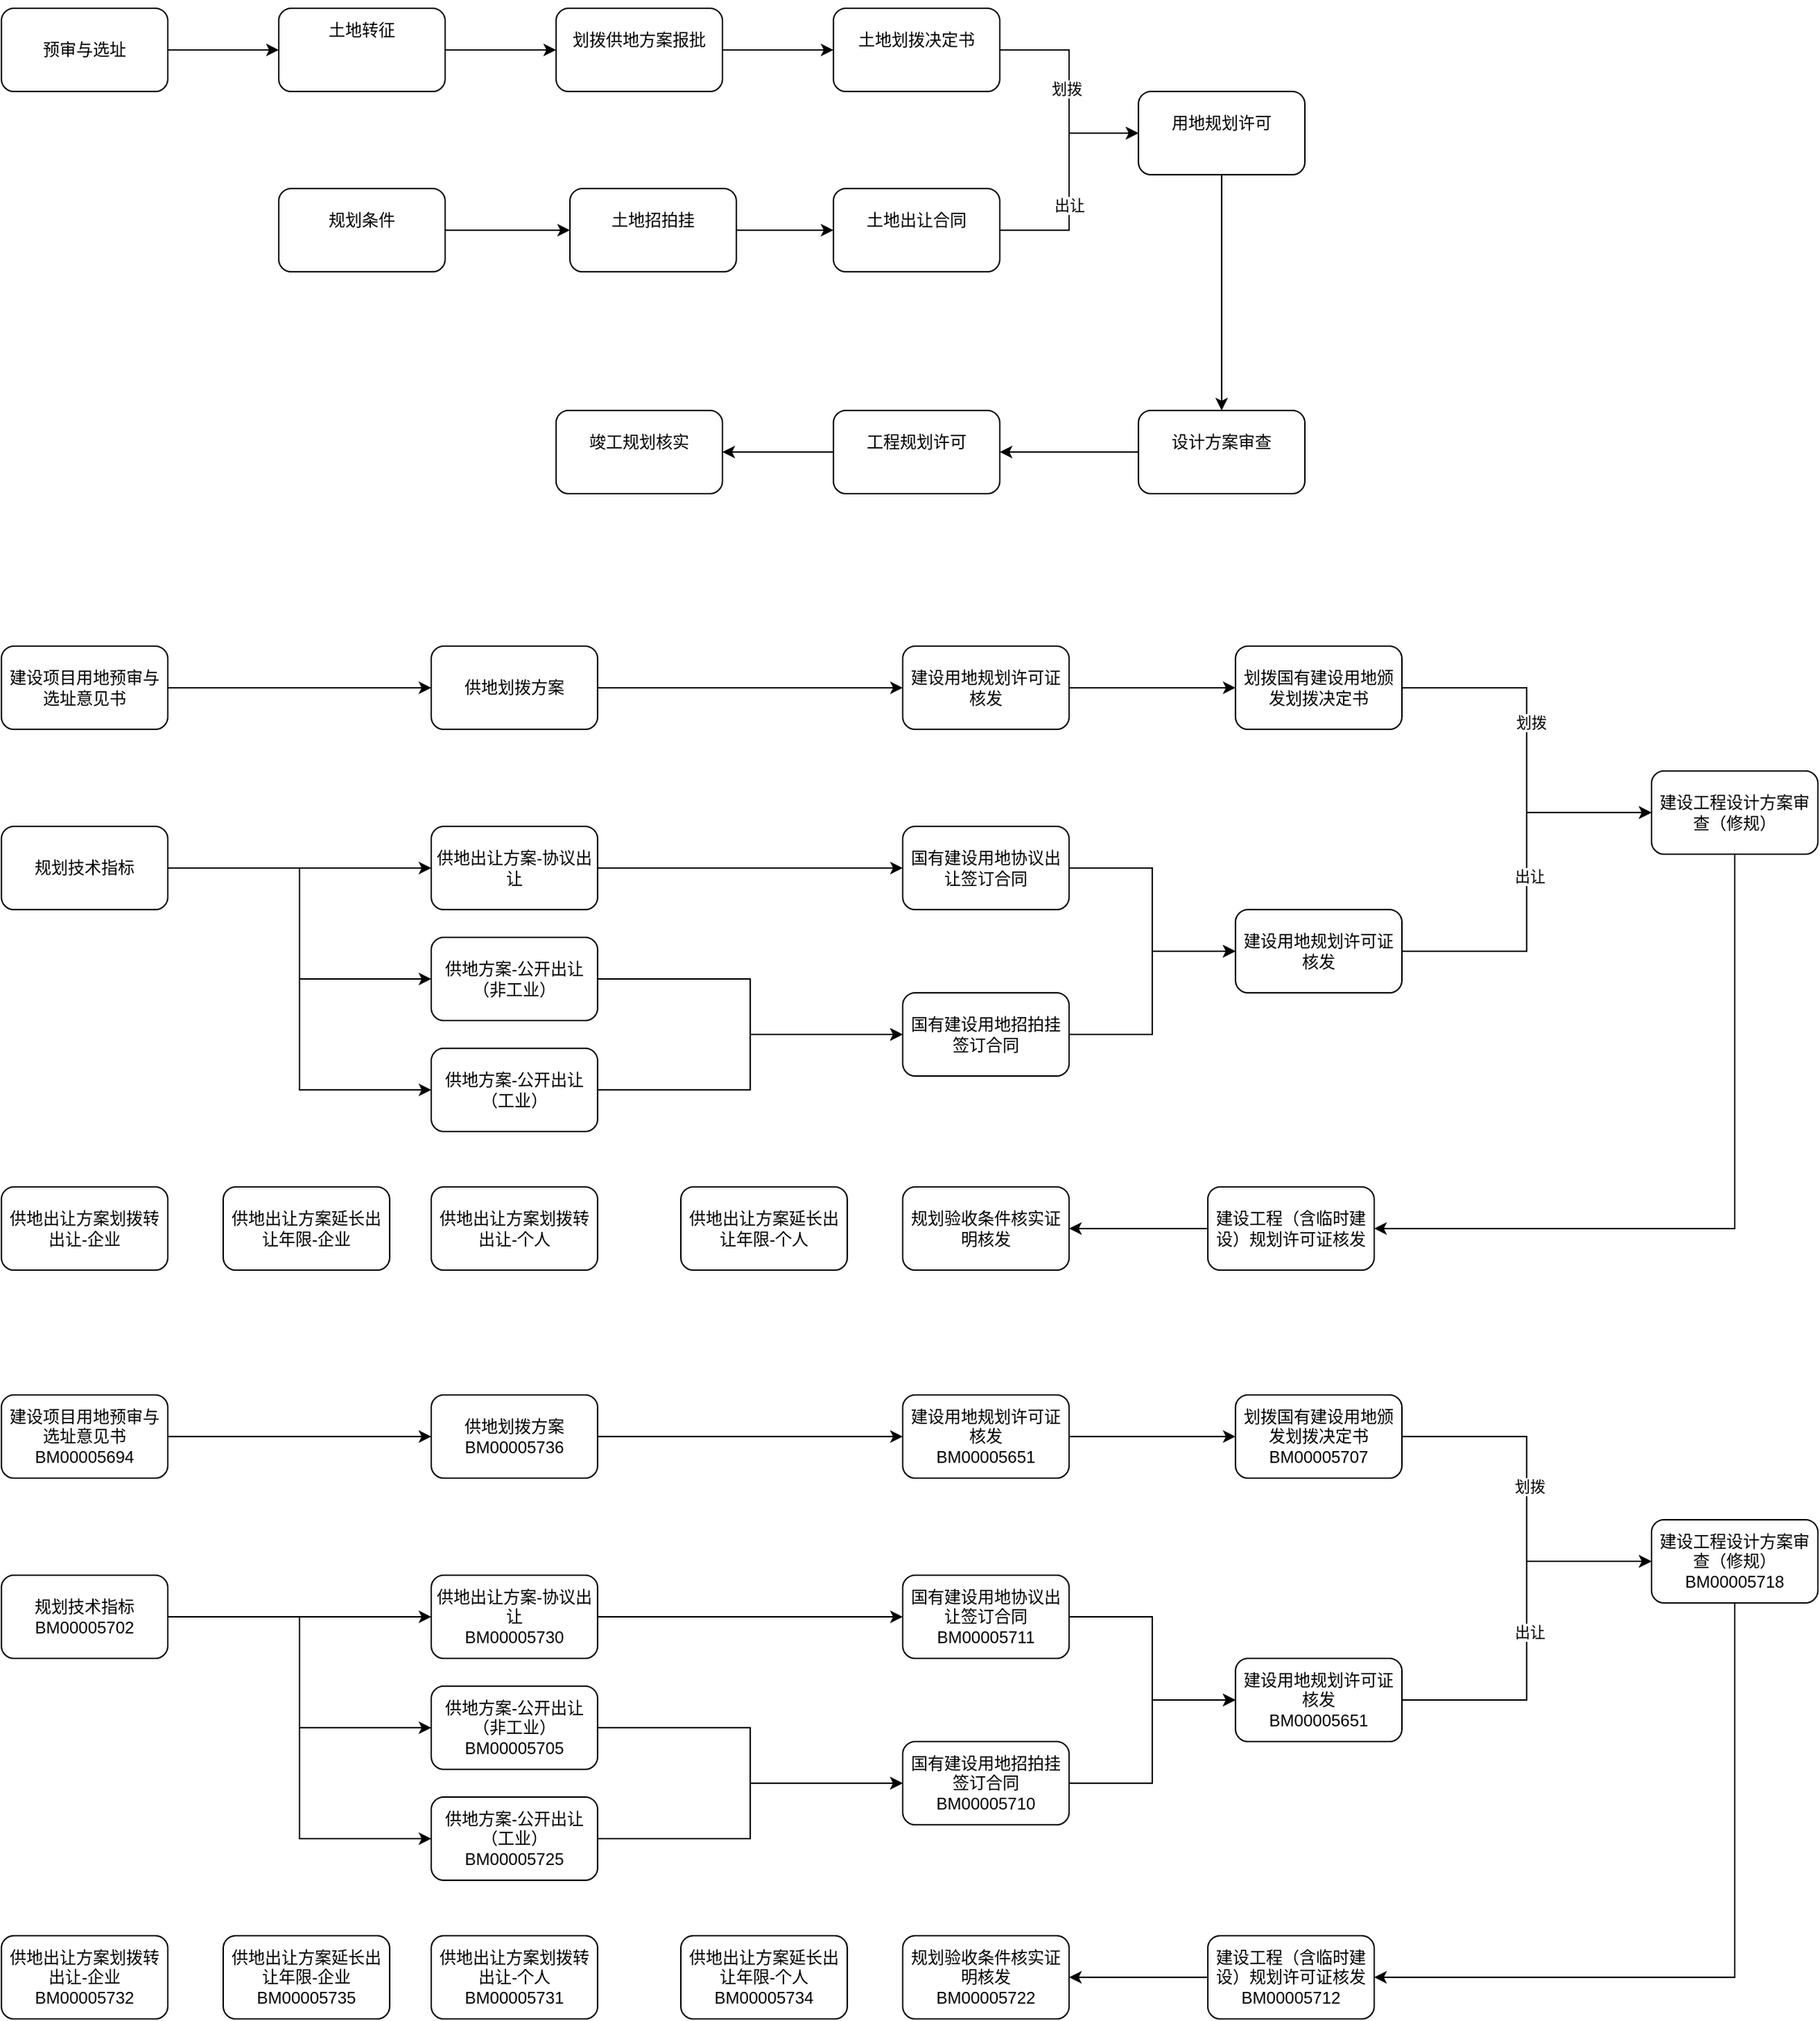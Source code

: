 <mxfile version="21.6.8" type="github">
  <diagram name="第 1 页" id="aw-wVuxeQRiTpPF4VpSv">
    <mxGraphModel dx="1434" dy="780" grid="1" gridSize="10" guides="1" tooltips="1" connect="1" arrows="1" fold="1" page="1" pageScale="1" pageWidth="2339" pageHeight="3300" math="0" shadow="0">
      <root>
        <mxCell id="0" />
        <mxCell id="1" parent="0" />
        <mxCell id="XbH7AC_qgNwCNuD4yxMm-6" value="" style="edgeStyle=orthogonalEdgeStyle;rounded=0;orthogonalLoop=1;jettySize=auto;html=1;" parent="1" source="XbH7AC_qgNwCNuD4yxMm-3" target="XbH7AC_qgNwCNuD4yxMm-5" edge="1">
          <mxGeometry relative="1" as="geometry" />
        </mxCell>
        <mxCell id="XbH7AC_qgNwCNuD4yxMm-3" value="预审与选址" style="rounded=1;whiteSpace=wrap;html=1;" parent="1" vertex="1">
          <mxGeometry x="410" y="330" width="120" height="60" as="geometry" />
        </mxCell>
        <mxCell id="XbH7AC_qgNwCNuD4yxMm-8" value="" style="edgeStyle=orthogonalEdgeStyle;rounded=0;orthogonalLoop=1;jettySize=auto;html=1;" parent="1" source="XbH7AC_qgNwCNuD4yxMm-5" target="XbH7AC_qgNwCNuD4yxMm-7" edge="1">
          <mxGeometry relative="1" as="geometry" />
        </mxCell>
        <mxCell id="XbH7AC_qgNwCNuD4yxMm-5" value="&#xa;土地转征&#xa;&#xa;&#xa;" style="rounded=1;whiteSpace=wrap;html=1;" parent="1" vertex="1">
          <mxGeometry x="610" y="330" width="120" height="60" as="geometry" />
        </mxCell>
        <mxCell id="XbH7AC_qgNwCNuD4yxMm-10" value="" style="edgeStyle=orthogonalEdgeStyle;rounded=0;orthogonalLoop=1;jettySize=auto;html=1;" parent="1" source="XbH7AC_qgNwCNuD4yxMm-7" target="XbH7AC_qgNwCNuD4yxMm-9" edge="1">
          <mxGeometry relative="1" as="geometry" />
        </mxCell>
        <mxCell id="XbH7AC_qgNwCNuD4yxMm-7" value="&#xa;划拨供地方案报批&#xa;&#xa;" style="rounded=1;whiteSpace=wrap;html=1;" parent="1" vertex="1">
          <mxGeometry x="810" y="330" width="120" height="60" as="geometry" />
        </mxCell>
        <mxCell id="XbH7AC_qgNwCNuD4yxMm-21" value="" style="edgeStyle=orthogonalEdgeStyle;rounded=0;orthogonalLoop=1;jettySize=auto;html=1;" parent="1" source="XbH7AC_qgNwCNuD4yxMm-9" target="XbH7AC_qgNwCNuD4yxMm-20" edge="1">
          <mxGeometry relative="1" as="geometry" />
        </mxCell>
        <mxCell id="XbH7AC_qgNwCNuD4yxMm-24" value="划拨" style="edgeLabel;html=1;align=center;verticalAlign=middle;resizable=0;points=[];" parent="XbH7AC_qgNwCNuD4yxMm-21" vertex="1" connectable="0">
          <mxGeometry x="-0.025" y="-2" relative="1" as="geometry">
            <mxPoint as="offset" />
          </mxGeometry>
        </mxCell>
        <mxCell id="XbH7AC_qgNwCNuD4yxMm-9" value="&#xa;土地划拨决定书&#xa;&#xa;" style="rounded=1;whiteSpace=wrap;html=1;" parent="1" vertex="1">
          <mxGeometry x="1010" y="330" width="120" height="60" as="geometry" />
        </mxCell>
        <mxCell id="XbH7AC_qgNwCNuD4yxMm-15" value="" style="edgeStyle=orthogonalEdgeStyle;rounded=0;orthogonalLoop=1;jettySize=auto;html=1;" parent="1" source="XbH7AC_qgNwCNuD4yxMm-16" target="XbH7AC_qgNwCNuD4yxMm-18" edge="1">
          <mxGeometry relative="1" as="geometry" />
        </mxCell>
        <mxCell id="XbH7AC_qgNwCNuD4yxMm-16" value="&#xa;规划条件&#xa;&#xa;" style="rounded=1;whiteSpace=wrap;html=1;" parent="1" vertex="1">
          <mxGeometry x="610" y="460" width="120" height="60" as="geometry" />
        </mxCell>
        <mxCell id="XbH7AC_qgNwCNuD4yxMm-17" value="" style="edgeStyle=orthogonalEdgeStyle;rounded=0;orthogonalLoop=1;jettySize=auto;html=1;" parent="1" source="XbH7AC_qgNwCNuD4yxMm-18" target="XbH7AC_qgNwCNuD4yxMm-19" edge="1">
          <mxGeometry relative="1" as="geometry" />
        </mxCell>
        <mxCell id="XbH7AC_qgNwCNuD4yxMm-18" value="&#xa;土地招拍挂&#xa;&#xa;" style="rounded=1;whiteSpace=wrap;html=1;" parent="1" vertex="1">
          <mxGeometry x="820" y="460" width="120" height="60" as="geometry" />
        </mxCell>
        <mxCell id="XbH7AC_qgNwCNuD4yxMm-22" style="edgeStyle=orthogonalEdgeStyle;rounded=0;orthogonalLoop=1;jettySize=auto;html=1;entryX=0;entryY=0.5;entryDx=0;entryDy=0;" parent="1" source="XbH7AC_qgNwCNuD4yxMm-19" target="XbH7AC_qgNwCNuD4yxMm-20" edge="1">
          <mxGeometry relative="1" as="geometry" />
        </mxCell>
        <mxCell id="XbH7AC_qgNwCNuD4yxMm-23" value="出让" style="edgeLabel;html=1;align=center;verticalAlign=middle;resizable=0;points=[];" parent="XbH7AC_qgNwCNuD4yxMm-22" vertex="1" connectable="0">
          <mxGeometry x="-0.2" relative="1" as="geometry">
            <mxPoint as="offset" />
          </mxGeometry>
        </mxCell>
        <mxCell id="XbH7AC_qgNwCNuD4yxMm-19" value="&#xa;土地出让合同&#xa;&#xa;" style="rounded=1;whiteSpace=wrap;html=1;" parent="1" vertex="1">
          <mxGeometry x="1010" y="460" width="120" height="60" as="geometry" />
        </mxCell>
        <mxCell id="XbH7AC_qgNwCNuD4yxMm-27" value="" style="edgeStyle=orthogonalEdgeStyle;rounded=0;orthogonalLoop=1;jettySize=auto;html=1;" parent="1" source="XbH7AC_qgNwCNuD4yxMm-20" target="XbH7AC_qgNwCNuD4yxMm-26" edge="1">
          <mxGeometry relative="1" as="geometry" />
        </mxCell>
        <mxCell id="XbH7AC_qgNwCNuD4yxMm-20" value="&#xa;用地规划许可&#xa;&#xa;" style="rounded=1;whiteSpace=wrap;html=1;" parent="1" vertex="1">
          <mxGeometry x="1230" y="390" width="120" height="60" as="geometry" />
        </mxCell>
        <mxCell id="XbH7AC_qgNwCNuD4yxMm-30" value="" style="edgeStyle=orthogonalEdgeStyle;rounded=0;orthogonalLoop=1;jettySize=auto;html=1;" parent="1" source="XbH7AC_qgNwCNuD4yxMm-26" target="XbH7AC_qgNwCNuD4yxMm-29" edge="1">
          <mxGeometry relative="1" as="geometry" />
        </mxCell>
        <mxCell id="XbH7AC_qgNwCNuD4yxMm-26" value="&#xa;设计方案审查&#xa;&#xa;" style="rounded=1;whiteSpace=wrap;html=1;" parent="1" vertex="1">
          <mxGeometry x="1230" y="620" width="120" height="60" as="geometry" />
        </mxCell>
        <mxCell id="XbH7AC_qgNwCNuD4yxMm-32" value="" style="edgeStyle=orthogonalEdgeStyle;rounded=0;orthogonalLoop=1;jettySize=auto;html=1;" parent="1" source="XbH7AC_qgNwCNuD4yxMm-29" target="XbH7AC_qgNwCNuD4yxMm-31" edge="1">
          <mxGeometry relative="1" as="geometry" />
        </mxCell>
        <mxCell id="XbH7AC_qgNwCNuD4yxMm-29" value="&#xa;工程规划许可 &#xa;&#xa;" style="rounded=1;whiteSpace=wrap;html=1;" parent="1" vertex="1">
          <mxGeometry x="1010" y="620" width="120" height="60" as="geometry" />
        </mxCell>
        <mxCell id="XbH7AC_qgNwCNuD4yxMm-31" value="&#xa;竣工规划核实&#xa;&#xa;" style="rounded=1;whiteSpace=wrap;html=1;" parent="1" vertex="1">
          <mxGeometry x="810" y="620" width="120" height="60" as="geometry" />
        </mxCell>
        <mxCell id="GNi9PzP3OeLfMleuXuzR-27" value="" style="edgeStyle=orthogonalEdgeStyle;rounded=0;orthogonalLoop=1;jettySize=auto;html=1;entryX=0;entryY=0.5;entryDx=0;entryDy=0;" edge="1" parent="1" source="GNi9PzP3OeLfMleuXuzR-2" target="GNi9PzP3OeLfMleuXuzR-25">
          <mxGeometry relative="1" as="geometry" />
        </mxCell>
        <mxCell id="GNi9PzP3OeLfMleuXuzR-2" value="建设项目用地预审与选址意见书" style="rounded=1;whiteSpace=wrap;html=1;" vertex="1" parent="1">
          <mxGeometry x="410" y="790" width="120" height="60" as="geometry" />
        </mxCell>
        <mxCell id="GNi9PzP3OeLfMleuXuzR-44" style="edgeStyle=orthogonalEdgeStyle;rounded=0;orthogonalLoop=1;jettySize=auto;html=1;" edge="1" parent="1" source="GNi9PzP3OeLfMleuXuzR-11" target="GNi9PzP3OeLfMleuXuzR-31">
          <mxGeometry relative="1" as="geometry" />
        </mxCell>
        <mxCell id="GNi9PzP3OeLfMleuXuzR-45" style="edgeStyle=orthogonalEdgeStyle;rounded=0;orthogonalLoop=1;jettySize=auto;html=1;entryX=0;entryY=0.5;entryDx=0;entryDy=0;" edge="1" parent="1" source="GNi9PzP3OeLfMleuXuzR-11" target="GNi9PzP3OeLfMleuXuzR-33">
          <mxGeometry relative="1" as="geometry" />
        </mxCell>
        <mxCell id="GNi9PzP3OeLfMleuXuzR-46" style="edgeStyle=orthogonalEdgeStyle;rounded=0;orthogonalLoop=1;jettySize=auto;html=1;entryX=0;entryY=0.5;entryDx=0;entryDy=0;" edge="1" parent="1" source="GNi9PzP3OeLfMleuXuzR-11" target="GNi9PzP3OeLfMleuXuzR-40">
          <mxGeometry relative="1" as="geometry" />
        </mxCell>
        <mxCell id="GNi9PzP3OeLfMleuXuzR-11" value="规划技术指标" style="rounded=1;whiteSpace=wrap;html=1;" vertex="1" parent="1">
          <mxGeometry x="410" y="920" width="120" height="60" as="geometry" />
        </mxCell>
        <mxCell id="GNi9PzP3OeLfMleuXuzR-92" style="edgeStyle=orthogonalEdgeStyle;rounded=0;orthogonalLoop=1;jettySize=auto;html=1;entryX=0;entryY=0.5;entryDx=0;entryDy=0;" edge="1" parent="1" source="GNi9PzP3OeLfMleuXuzR-16" target="GNi9PzP3OeLfMleuXuzR-91">
          <mxGeometry relative="1" as="geometry" />
        </mxCell>
        <mxCell id="GNi9PzP3OeLfMleuXuzR-16" value="国有建设用地协议出让签订合同" style="rounded=1;whiteSpace=wrap;html=1;" vertex="1" parent="1">
          <mxGeometry x="1060" y="920" width="120" height="60" as="geometry" />
        </mxCell>
        <mxCell id="GNi9PzP3OeLfMleuXuzR-19" value="" style="edgeStyle=orthogonalEdgeStyle;rounded=0;orthogonalLoop=1;jettySize=auto;html=1;entryX=1;entryY=0.5;entryDx=0;entryDy=0;" edge="1" parent="1" source="GNi9PzP3OeLfMleuXuzR-20" target="GNi9PzP3OeLfMleuXuzR-22">
          <mxGeometry relative="1" as="geometry">
            <Array as="points">
              <mxPoint x="1660" y="1210" />
            </Array>
          </mxGeometry>
        </mxCell>
        <mxCell id="GNi9PzP3OeLfMleuXuzR-20" value="建设工程设计方案审查（修规）" style="rounded=1;whiteSpace=wrap;html=1;" vertex="1" parent="1">
          <mxGeometry x="1600" y="880" width="120" height="60" as="geometry" />
        </mxCell>
        <mxCell id="GNi9PzP3OeLfMleuXuzR-21" value="" style="edgeStyle=orthogonalEdgeStyle;rounded=0;orthogonalLoop=1;jettySize=auto;html=1;" edge="1" parent="1" source="GNi9PzP3OeLfMleuXuzR-22" target="GNi9PzP3OeLfMleuXuzR-23">
          <mxGeometry relative="1" as="geometry" />
        </mxCell>
        <mxCell id="GNi9PzP3OeLfMleuXuzR-22" value="建设工程（含临时建设）规划许可证核发" style="rounded=1;whiteSpace=wrap;html=1;" vertex="1" parent="1">
          <mxGeometry x="1280" y="1180" width="120" height="60" as="geometry" />
        </mxCell>
        <mxCell id="GNi9PzP3OeLfMleuXuzR-23" value="规划验收条件核实证明核发" style="rounded=1;whiteSpace=wrap;html=1;" vertex="1" parent="1">
          <mxGeometry x="1060" y="1180" width="120" height="60" as="geometry" />
        </mxCell>
        <mxCell id="GNi9PzP3OeLfMleuXuzR-30" style="edgeStyle=orthogonalEdgeStyle;rounded=0;orthogonalLoop=1;jettySize=auto;html=1;entryX=0;entryY=0.5;entryDx=0;entryDy=0;" edge="1" parent="1" source="GNi9PzP3OeLfMleuXuzR-25" target="GNi9PzP3OeLfMleuXuzR-88">
          <mxGeometry relative="1" as="geometry">
            <mxPoint x="1060" y="820.0" as="targetPoint" />
          </mxGeometry>
        </mxCell>
        <mxCell id="GNi9PzP3OeLfMleuXuzR-25" value="供地划拨方案" style="rounded=1;whiteSpace=wrap;html=1;" vertex="1" parent="1">
          <mxGeometry x="720" y="790" width="120" height="60" as="geometry" />
        </mxCell>
        <mxCell id="GNi9PzP3OeLfMleuXuzR-39" style="edgeStyle=orthogonalEdgeStyle;rounded=0;orthogonalLoop=1;jettySize=auto;html=1;entryX=0;entryY=0.5;entryDx=0;entryDy=0;" edge="1" parent="1" source="GNi9PzP3OeLfMleuXuzR-31" target="GNi9PzP3OeLfMleuXuzR-16">
          <mxGeometry relative="1" as="geometry" />
        </mxCell>
        <mxCell id="GNi9PzP3OeLfMleuXuzR-31" value="供地出让方案-协议出让" style="rounded=1;whiteSpace=wrap;html=1;" vertex="1" parent="1">
          <mxGeometry x="720" y="920" width="120" height="60" as="geometry" />
        </mxCell>
        <mxCell id="GNi9PzP3OeLfMleuXuzR-42" style="edgeStyle=orthogonalEdgeStyle;rounded=0;orthogonalLoop=1;jettySize=auto;html=1;entryX=0;entryY=0.5;entryDx=0;entryDy=0;" edge="1" parent="1" source="GNi9PzP3OeLfMleuXuzR-33" target="GNi9PzP3OeLfMleuXuzR-37">
          <mxGeometry relative="1" as="geometry">
            <Array as="points">
              <mxPoint x="950" y="1030" />
              <mxPoint x="950" y="1070" />
            </Array>
          </mxGeometry>
        </mxCell>
        <mxCell id="GNi9PzP3OeLfMleuXuzR-33" value="供地方案-公开出让（非工业）" style="rounded=1;whiteSpace=wrap;html=1;" vertex="1" parent="1">
          <mxGeometry x="720" y="1000" width="120" height="60" as="geometry" />
        </mxCell>
        <mxCell id="GNi9PzP3OeLfMleuXuzR-93" style="edgeStyle=orthogonalEdgeStyle;rounded=0;orthogonalLoop=1;jettySize=auto;html=1;entryX=0;entryY=0.5;entryDx=0;entryDy=0;" edge="1" parent="1" source="GNi9PzP3OeLfMleuXuzR-37" target="GNi9PzP3OeLfMleuXuzR-91">
          <mxGeometry relative="1" as="geometry" />
        </mxCell>
        <mxCell id="GNi9PzP3OeLfMleuXuzR-37" value="国有建设用地招拍挂签订合同" style="rounded=1;whiteSpace=wrap;html=1;" vertex="1" parent="1">
          <mxGeometry x="1060" y="1040" width="120" height="60" as="geometry" />
        </mxCell>
        <mxCell id="GNi9PzP3OeLfMleuXuzR-41" style="edgeStyle=orthogonalEdgeStyle;rounded=0;orthogonalLoop=1;jettySize=auto;html=1;entryX=0;entryY=0.5;entryDx=0;entryDy=0;" edge="1" parent="1" source="GNi9PzP3OeLfMleuXuzR-40" target="GNi9PzP3OeLfMleuXuzR-37">
          <mxGeometry relative="1" as="geometry">
            <Array as="points">
              <mxPoint x="950" y="1110" />
              <mxPoint x="950" y="1070" />
            </Array>
          </mxGeometry>
        </mxCell>
        <mxCell id="GNi9PzP3OeLfMleuXuzR-40" value="供地方案-公开出让（工业）" style="rounded=1;whiteSpace=wrap;html=1;" vertex="1" parent="1">
          <mxGeometry x="720" y="1080" width="120" height="60" as="geometry" />
        </mxCell>
        <mxCell id="GNi9PzP3OeLfMleuXuzR-47" value="供地出让方案划拨转出让-企业" style="rounded=1;whiteSpace=wrap;html=1;" vertex="1" parent="1">
          <mxGeometry x="410" y="1180" width="120" height="60" as="geometry" />
        </mxCell>
        <mxCell id="GNi9PzP3OeLfMleuXuzR-48" value="供地出让方案延长出让年限-企业" style="rounded=1;whiteSpace=wrap;html=1;" vertex="1" parent="1">
          <mxGeometry x="570" y="1180" width="120" height="60" as="geometry" />
        </mxCell>
        <mxCell id="GNi9PzP3OeLfMleuXuzR-49" value="供地出让方案划拨转出让-个人" style="rounded=1;whiteSpace=wrap;html=1;" vertex="1" parent="1">
          <mxGeometry x="720" y="1180" width="120" height="60" as="geometry" />
        </mxCell>
        <mxCell id="GNi9PzP3OeLfMleuXuzR-50" value="供地出让方案延长出让年限-个人" style="rounded=1;whiteSpace=wrap;html=1;" vertex="1" parent="1">
          <mxGeometry x="900" y="1180" width="120" height="60" as="geometry" />
        </mxCell>
        <mxCell id="GNi9PzP3OeLfMleuXuzR-95" style="edgeStyle=orthogonalEdgeStyle;rounded=0;orthogonalLoop=1;jettySize=auto;html=1;entryX=0;entryY=0.5;entryDx=0;entryDy=0;" edge="1" parent="1" source="GNi9PzP3OeLfMleuXuzR-88" target="GNi9PzP3OeLfMleuXuzR-94">
          <mxGeometry relative="1" as="geometry" />
        </mxCell>
        <mxCell id="GNi9PzP3OeLfMleuXuzR-88" value="建设用地规划许可证核发" style="rounded=1;whiteSpace=wrap;html=1;" vertex="1" parent="1">
          <mxGeometry x="1060" y="790" width="120" height="60" as="geometry" />
        </mxCell>
        <mxCell id="GNi9PzP3OeLfMleuXuzR-97" style="edgeStyle=orthogonalEdgeStyle;rounded=0;orthogonalLoop=1;jettySize=auto;html=1;entryX=0;entryY=0.5;entryDx=0;entryDy=0;" edge="1" parent="1" source="GNi9PzP3OeLfMleuXuzR-91" target="GNi9PzP3OeLfMleuXuzR-20">
          <mxGeometry relative="1" as="geometry" />
        </mxCell>
        <mxCell id="GNi9PzP3OeLfMleuXuzR-134" value="出让" style="edgeLabel;html=1;align=center;verticalAlign=middle;resizable=0;points=[];" vertex="1" connectable="0" parent="GNi9PzP3OeLfMleuXuzR-97">
          <mxGeometry x="0.021" y="-2" relative="1" as="geometry">
            <mxPoint y="-1" as="offset" />
          </mxGeometry>
        </mxCell>
        <mxCell id="GNi9PzP3OeLfMleuXuzR-91" value="建设用地规划许可证核发" style="rounded=1;whiteSpace=wrap;html=1;" vertex="1" parent="1">
          <mxGeometry x="1300" y="980" width="120" height="60" as="geometry" />
        </mxCell>
        <mxCell id="GNi9PzP3OeLfMleuXuzR-96" style="edgeStyle=orthogonalEdgeStyle;rounded=0;orthogonalLoop=1;jettySize=auto;html=1;entryX=0;entryY=0.5;entryDx=0;entryDy=0;" edge="1" parent="1" source="GNi9PzP3OeLfMleuXuzR-94" target="GNi9PzP3OeLfMleuXuzR-20">
          <mxGeometry relative="1" as="geometry" />
        </mxCell>
        <mxCell id="GNi9PzP3OeLfMleuXuzR-133" value="划拨" style="edgeLabel;html=1;align=center;verticalAlign=middle;resizable=0;points=[];" vertex="1" connectable="0" parent="GNi9PzP3OeLfMleuXuzR-96">
          <mxGeometry x="-0.153" y="3" relative="1" as="geometry">
            <mxPoint as="offset" />
          </mxGeometry>
        </mxCell>
        <mxCell id="GNi9PzP3OeLfMleuXuzR-94" value="划拨国有建设用地颁发划拨决定书" style="rounded=1;whiteSpace=wrap;html=1;" vertex="1" parent="1">
          <mxGeometry x="1300" y="790" width="120" height="60" as="geometry" />
        </mxCell>
        <mxCell id="GNi9PzP3OeLfMleuXuzR-98" value="" style="edgeStyle=orthogonalEdgeStyle;rounded=0;orthogonalLoop=1;jettySize=auto;html=1;entryX=0;entryY=0.5;entryDx=0;entryDy=0;" edge="1" parent="1" source="GNi9PzP3OeLfMleuXuzR-99" target="GNi9PzP3OeLfMleuXuzR-112">
          <mxGeometry relative="1" as="geometry" />
        </mxCell>
        <mxCell id="GNi9PzP3OeLfMleuXuzR-99" value="建设项目用地预审与选址意见书&lt;br style=&quot;border-color: var(--border-color);&quot;&gt;BM00005694" style="rounded=1;whiteSpace=wrap;html=1;" vertex="1" parent="1">
          <mxGeometry x="410" y="1330" width="120" height="60" as="geometry" />
        </mxCell>
        <mxCell id="GNi9PzP3OeLfMleuXuzR-100" style="edgeStyle=orthogonalEdgeStyle;rounded=0;orthogonalLoop=1;jettySize=auto;html=1;" edge="1" parent="1" source="GNi9PzP3OeLfMleuXuzR-103" target="GNi9PzP3OeLfMleuXuzR-114">
          <mxGeometry relative="1" as="geometry" />
        </mxCell>
        <mxCell id="GNi9PzP3OeLfMleuXuzR-101" style="edgeStyle=orthogonalEdgeStyle;rounded=0;orthogonalLoop=1;jettySize=auto;html=1;entryX=0;entryY=0.5;entryDx=0;entryDy=0;" edge="1" parent="1" source="GNi9PzP3OeLfMleuXuzR-103" target="GNi9PzP3OeLfMleuXuzR-116">
          <mxGeometry relative="1" as="geometry" />
        </mxCell>
        <mxCell id="GNi9PzP3OeLfMleuXuzR-102" style="edgeStyle=orthogonalEdgeStyle;rounded=0;orthogonalLoop=1;jettySize=auto;html=1;entryX=0;entryY=0.5;entryDx=0;entryDy=0;" edge="1" parent="1" source="GNi9PzP3OeLfMleuXuzR-103" target="GNi9PzP3OeLfMleuXuzR-120">
          <mxGeometry relative="1" as="geometry" />
        </mxCell>
        <mxCell id="GNi9PzP3OeLfMleuXuzR-103" value="规划技术指标&lt;br style=&quot;border-color: var(--border-color);&quot;&gt;BM00005702" style="rounded=1;whiteSpace=wrap;html=1;" vertex="1" parent="1">
          <mxGeometry x="410" y="1460" width="120" height="60" as="geometry" />
        </mxCell>
        <mxCell id="GNi9PzP3OeLfMleuXuzR-104" style="edgeStyle=orthogonalEdgeStyle;rounded=0;orthogonalLoop=1;jettySize=auto;html=1;entryX=0;entryY=0.5;entryDx=0;entryDy=0;" edge="1" parent="1" source="GNi9PzP3OeLfMleuXuzR-105" target="GNi9PzP3OeLfMleuXuzR-128">
          <mxGeometry relative="1" as="geometry" />
        </mxCell>
        <mxCell id="GNi9PzP3OeLfMleuXuzR-105" value="国有建设用地协议出让签订合同&lt;br style=&quot;border-color: var(--border-color);&quot;&gt;BM00005711" style="rounded=1;whiteSpace=wrap;html=1;" vertex="1" parent="1">
          <mxGeometry x="1060" y="1460" width="120" height="60" as="geometry" />
        </mxCell>
        <mxCell id="GNi9PzP3OeLfMleuXuzR-106" value="" style="edgeStyle=orthogonalEdgeStyle;rounded=0;orthogonalLoop=1;jettySize=auto;html=1;entryX=1;entryY=0.5;entryDx=0;entryDy=0;" edge="1" parent="1" source="GNi9PzP3OeLfMleuXuzR-107" target="GNi9PzP3OeLfMleuXuzR-109">
          <mxGeometry relative="1" as="geometry">
            <Array as="points">
              <mxPoint x="1660" y="1750" />
            </Array>
          </mxGeometry>
        </mxCell>
        <mxCell id="GNi9PzP3OeLfMleuXuzR-107" value="建设工程设计方案审查（修规）&lt;br style=&quot;border-color: var(--border-color);&quot;&gt;BM00005718" style="rounded=1;whiteSpace=wrap;html=1;" vertex="1" parent="1">
          <mxGeometry x="1600" y="1420" width="120" height="60" as="geometry" />
        </mxCell>
        <mxCell id="GNi9PzP3OeLfMleuXuzR-108" value="" style="edgeStyle=orthogonalEdgeStyle;rounded=0;orthogonalLoop=1;jettySize=auto;html=1;" edge="1" parent="1" source="GNi9PzP3OeLfMleuXuzR-109" target="GNi9PzP3OeLfMleuXuzR-110">
          <mxGeometry relative="1" as="geometry" />
        </mxCell>
        <mxCell id="GNi9PzP3OeLfMleuXuzR-109" value="建设工程（含临时建设）规划许可证核发&lt;br style=&quot;border-color: var(--border-color);&quot;&gt;BM00005712" style="rounded=1;whiteSpace=wrap;html=1;" vertex="1" parent="1">
          <mxGeometry x="1280" y="1720" width="120" height="60" as="geometry" />
        </mxCell>
        <mxCell id="GNi9PzP3OeLfMleuXuzR-110" value="规划验收条件核实证明核发&lt;br style=&quot;border-color: var(--border-color);&quot;&gt;BM00005722" style="rounded=1;whiteSpace=wrap;html=1;" vertex="1" parent="1">
          <mxGeometry x="1060" y="1720" width="120" height="60" as="geometry" />
        </mxCell>
        <mxCell id="GNi9PzP3OeLfMleuXuzR-111" style="edgeStyle=orthogonalEdgeStyle;rounded=0;orthogonalLoop=1;jettySize=auto;html=1;entryX=0;entryY=0.5;entryDx=0;entryDy=0;" edge="1" parent="1" source="GNi9PzP3OeLfMleuXuzR-112" target="GNi9PzP3OeLfMleuXuzR-126">
          <mxGeometry relative="1" as="geometry">
            <mxPoint x="1060" y="1360" as="targetPoint" />
          </mxGeometry>
        </mxCell>
        <mxCell id="GNi9PzP3OeLfMleuXuzR-112" value="供地划拨方案&lt;br style=&quot;border-color: var(--border-color);&quot;&gt;BM00005736" style="rounded=1;whiteSpace=wrap;html=1;" vertex="1" parent="1">
          <mxGeometry x="720" y="1330" width="120" height="60" as="geometry" />
        </mxCell>
        <mxCell id="GNi9PzP3OeLfMleuXuzR-113" style="edgeStyle=orthogonalEdgeStyle;rounded=0;orthogonalLoop=1;jettySize=auto;html=1;entryX=0;entryY=0.5;entryDx=0;entryDy=0;" edge="1" parent="1" source="GNi9PzP3OeLfMleuXuzR-114" target="GNi9PzP3OeLfMleuXuzR-105">
          <mxGeometry relative="1" as="geometry" />
        </mxCell>
        <mxCell id="GNi9PzP3OeLfMleuXuzR-114" value="供地出让方案-协议出让&lt;br style=&quot;border-color: var(--border-color);&quot;&gt;BM00005730" style="rounded=1;whiteSpace=wrap;html=1;" vertex="1" parent="1">
          <mxGeometry x="720" y="1460" width="120" height="60" as="geometry" />
        </mxCell>
        <mxCell id="GNi9PzP3OeLfMleuXuzR-115" style="edgeStyle=orthogonalEdgeStyle;rounded=0;orthogonalLoop=1;jettySize=auto;html=1;entryX=0;entryY=0.5;entryDx=0;entryDy=0;" edge="1" parent="1" source="GNi9PzP3OeLfMleuXuzR-116" target="GNi9PzP3OeLfMleuXuzR-118">
          <mxGeometry relative="1" as="geometry">
            <Array as="points">
              <mxPoint x="950" y="1570" />
              <mxPoint x="950" y="1610" />
            </Array>
          </mxGeometry>
        </mxCell>
        <mxCell id="GNi9PzP3OeLfMleuXuzR-116" value="供地方案-公开出让（非工业）&lt;br style=&quot;border-color: var(--border-color);&quot;&gt;BM00005705" style="rounded=1;whiteSpace=wrap;html=1;" vertex="1" parent="1">
          <mxGeometry x="720" y="1540" width="120" height="60" as="geometry" />
        </mxCell>
        <mxCell id="GNi9PzP3OeLfMleuXuzR-117" style="edgeStyle=orthogonalEdgeStyle;rounded=0;orthogonalLoop=1;jettySize=auto;html=1;entryX=0;entryY=0.5;entryDx=0;entryDy=0;" edge="1" parent="1" source="GNi9PzP3OeLfMleuXuzR-118" target="GNi9PzP3OeLfMleuXuzR-128">
          <mxGeometry relative="1" as="geometry" />
        </mxCell>
        <mxCell id="GNi9PzP3OeLfMleuXuzR-118" value="国有建设用地招拍挂签订合同&lt;br style=&quot;border-color: var(--border-color);&quot;&gt;BM00005710" style="rounded=1;whiteSpace=wrap;html=1;" vertex="1" parent="1">
          <mxGeometry x="1060" y="1580" width="120" height="60" as="geometry" />
        </mxCell>
        <mxCell id="GNi9PzP3OeLfMleuXuzR-119" style="edgeStyle=orthogonalEdgeStyle;rounded=0;orthogonalLoop=1;jettySize=auto;html=1;entryX=0;entryY=0.5;entryDx=0;entryDy=0;" edge="1" parent="1" source="GNi9PzP3OeLfMleuXuzR-120" target="GNi9PzP3OeLfMleuXuzR-118">
          <mxGeometry relative="1" as="geometry">
            <Array as="points">
              <mxPoint x="950" y="1650" />
              <mxPoint x="950" y="1610" />
            </Array>
          </mxGeometry>
        </mxCell>
        <mxCell id="GNi9PzP3OeLfMleuXuzR-120" value="供地方案-公开出让（工业）&lt;br style=&quot;border-color: var(--border-color);&quot;&gt;BM00005725" style="rounded=1;whiteSpace=wrap;html=1;" vertex="1" parent="1">
          <mxGeometry x="720" y="1620" width="120" height="60" as="geometry" />
        </mxCell>
        <mxCell id="GNi9PzP3OeLfMleuXuzR-121" value="供地出让方案划拨转出让-企业&lt;br style=&quot;border-color: var(--border-color);&quot;&gt;BM00005732" style="rounded=1;whiteSpace=wrap;html=1;" vertex="1" parent="1">
          <mxGeometry x="410" y="1720" width="120" height="60" as="geometry" />
        </mxCell>
        <mxCell id="GNi9PzP3OeLfMleuXuzR-122" value="供地出让方案延长出让年限-企业&lt;br style=&quot;border-color: var(--border-color);&quot;&gt;BM00005735" style="rounded=1;whiteSpace=wrap;html=1;" vertex="1" parent="1">
          <mxGeometry x="570" y="1720" width="120" height="60" as="geometry" />
        </mxCell>
        <mxCell id="GNi9PzP3OeLfMleuXuzR-123" value="供地出让方案划拨转出让-个人&lt;br style=&quot;border-color: var(--border-color);&quot;&gt;BM00005731" style="rounded=1;whiteSpace=wrap;html=1;" vertex="1" parent="1">
          <mxGeometry x="720" y="1720" width="120" height="60" as="geometry" />
        </mxCell>
        <mxCell id="GNi9PzP3OeLfMleuXuzR-124" value="供地出让方案延长出让年限-个人&lt;br style=&quot;border-color: var(--border-color);&quot;&gt;BM00005734" style="rounded=1;whiteSpace=wrap;html=1;" vertex="1" parent="1">
          <mxGeometry x="900" y="1720" width="120" height="60" as="geometry" />
        </mxCell>
        <mxCell id="GNi9PzP3OeLfMleuXuzR-125" style="edgeStyle=orthogonalEdgeStyle;rounded=0;orthogonalLoop=1;jettySize=auto;html=1;entryX=0;entryY=0.5;entryDx=0;entryDy=0;" edge="1" parent="1" source="GNi9PzP3OeLfMleuXuzR-126" target="GNi9PzP3OeLfMleuXuzR-130">
          <mxGeometry relative="1" as="geometry" />
        </mxCell>
        <mxCell id="GNi9PzP3OeLfMleuXuzR-126" value="建设用地规划许可证核发&lt;br style=&quot;border-color: var(--border-color);&quot;&gt;BM00005651" style="rounded=1;whiteSpace=wrap;html=1;" vertex="1" parent="1">
          <mxGeometry x="1060" y="1330" width="120" height="60" as="geometry" />
        </mxCell>
        <mxCell id="GNi9PzP3OeLfMleuXuzR-127" style="edgeStyle=orthogonalEdgeStyle;rounded=0;orthogonalLoop=1;jettySize=auto;html=1;entryX=0;entryY=0.5;entryDx=0;entryDy=0;" edge="1" parent="1" source="GNi9PzP3OeLfMleuXuzR-128" target="GNi9PzP3OeLfMleuXuzR-107">
          <mxGeometry relative="1" as="geometry" />
        </mxCell>
        <mxCell id="GNi9PzP3OeLfMleuXuzR-136" value="出让" style="edgeLabel;html=1;align=center;verticalAlign=middle;resizable=0;points=[];" vertex="1" connectable="0" parent="GNi9PzP3OeLfMleuXuzR-127">
          <mxGeometry x="-0.013" y="-2" relative="1" as="geometry">
            <mxPoint y="-1" as="offset" />
          </mxGeometry>
        </mxCell>
        <mxCell id="GNi9PzP3OeLfMleuXuzR-128" value="建设用地规划许可证核发&lt;br style=&quot;border-color: var(--border-color);&quot;&gt;BM00005651" style="rounded=1;whiteSpace=wrap;html=1;" vertex="1" parent="1">
          <mxGeometry x="1300" y="1520" width="120" height="60" as="geometry" />
        </mxCell>
        <mxCell id="GNi9PzP3OeLfMleuXuzR-129" style="edgeStyle=orthogonalEdgeStyle;rounded=0;orthogonalLoop=1;jettySize=auto;html=1;entryX=0;entryY=0.5;entryDx=0;entryDy=0;" edge="1" parent="1" source="GNi9PzP3OeLfMleuXuzR-130" target="GNi9PzP3OeLfMleuXuzR-107">
          <mxGeometry relative="1" as="geometry" />
        </mxCell>
        <mxCell id="GNi9PzP3OeLfMleuXuzR-135" value="划拨" style="edgeLabel;html=1;align=center;verticalAlign=middle;resizable=0;points=[];" vertex="1" connectable="0" parent="GNi9PzP3OeLfMleuXuzR-129">
          <mxGeometry x="-0.066" y="2" relative="1" as="geometry">
            <mxPoint as="offset" />
          </mxGeometry>
        </mxCell>
        <mxCell id="GNi9PzP3OeLfMleuXuzR-130" value="划拨国有建设用地颁发划拨决定书&lt;br style=&quot;border-color: var(--border-color);&quot;&gt;BM00005707" style="rounded=1;whiteSpace=wrap;html=1;" vertex="1" parent="1">
          <mxGeometry x="1300" y="1330" width="120" height="60" as="geometry" />
        </mxCell>
      </root>
    </mxGraphModel>
  </diagram>
</mxfile>
